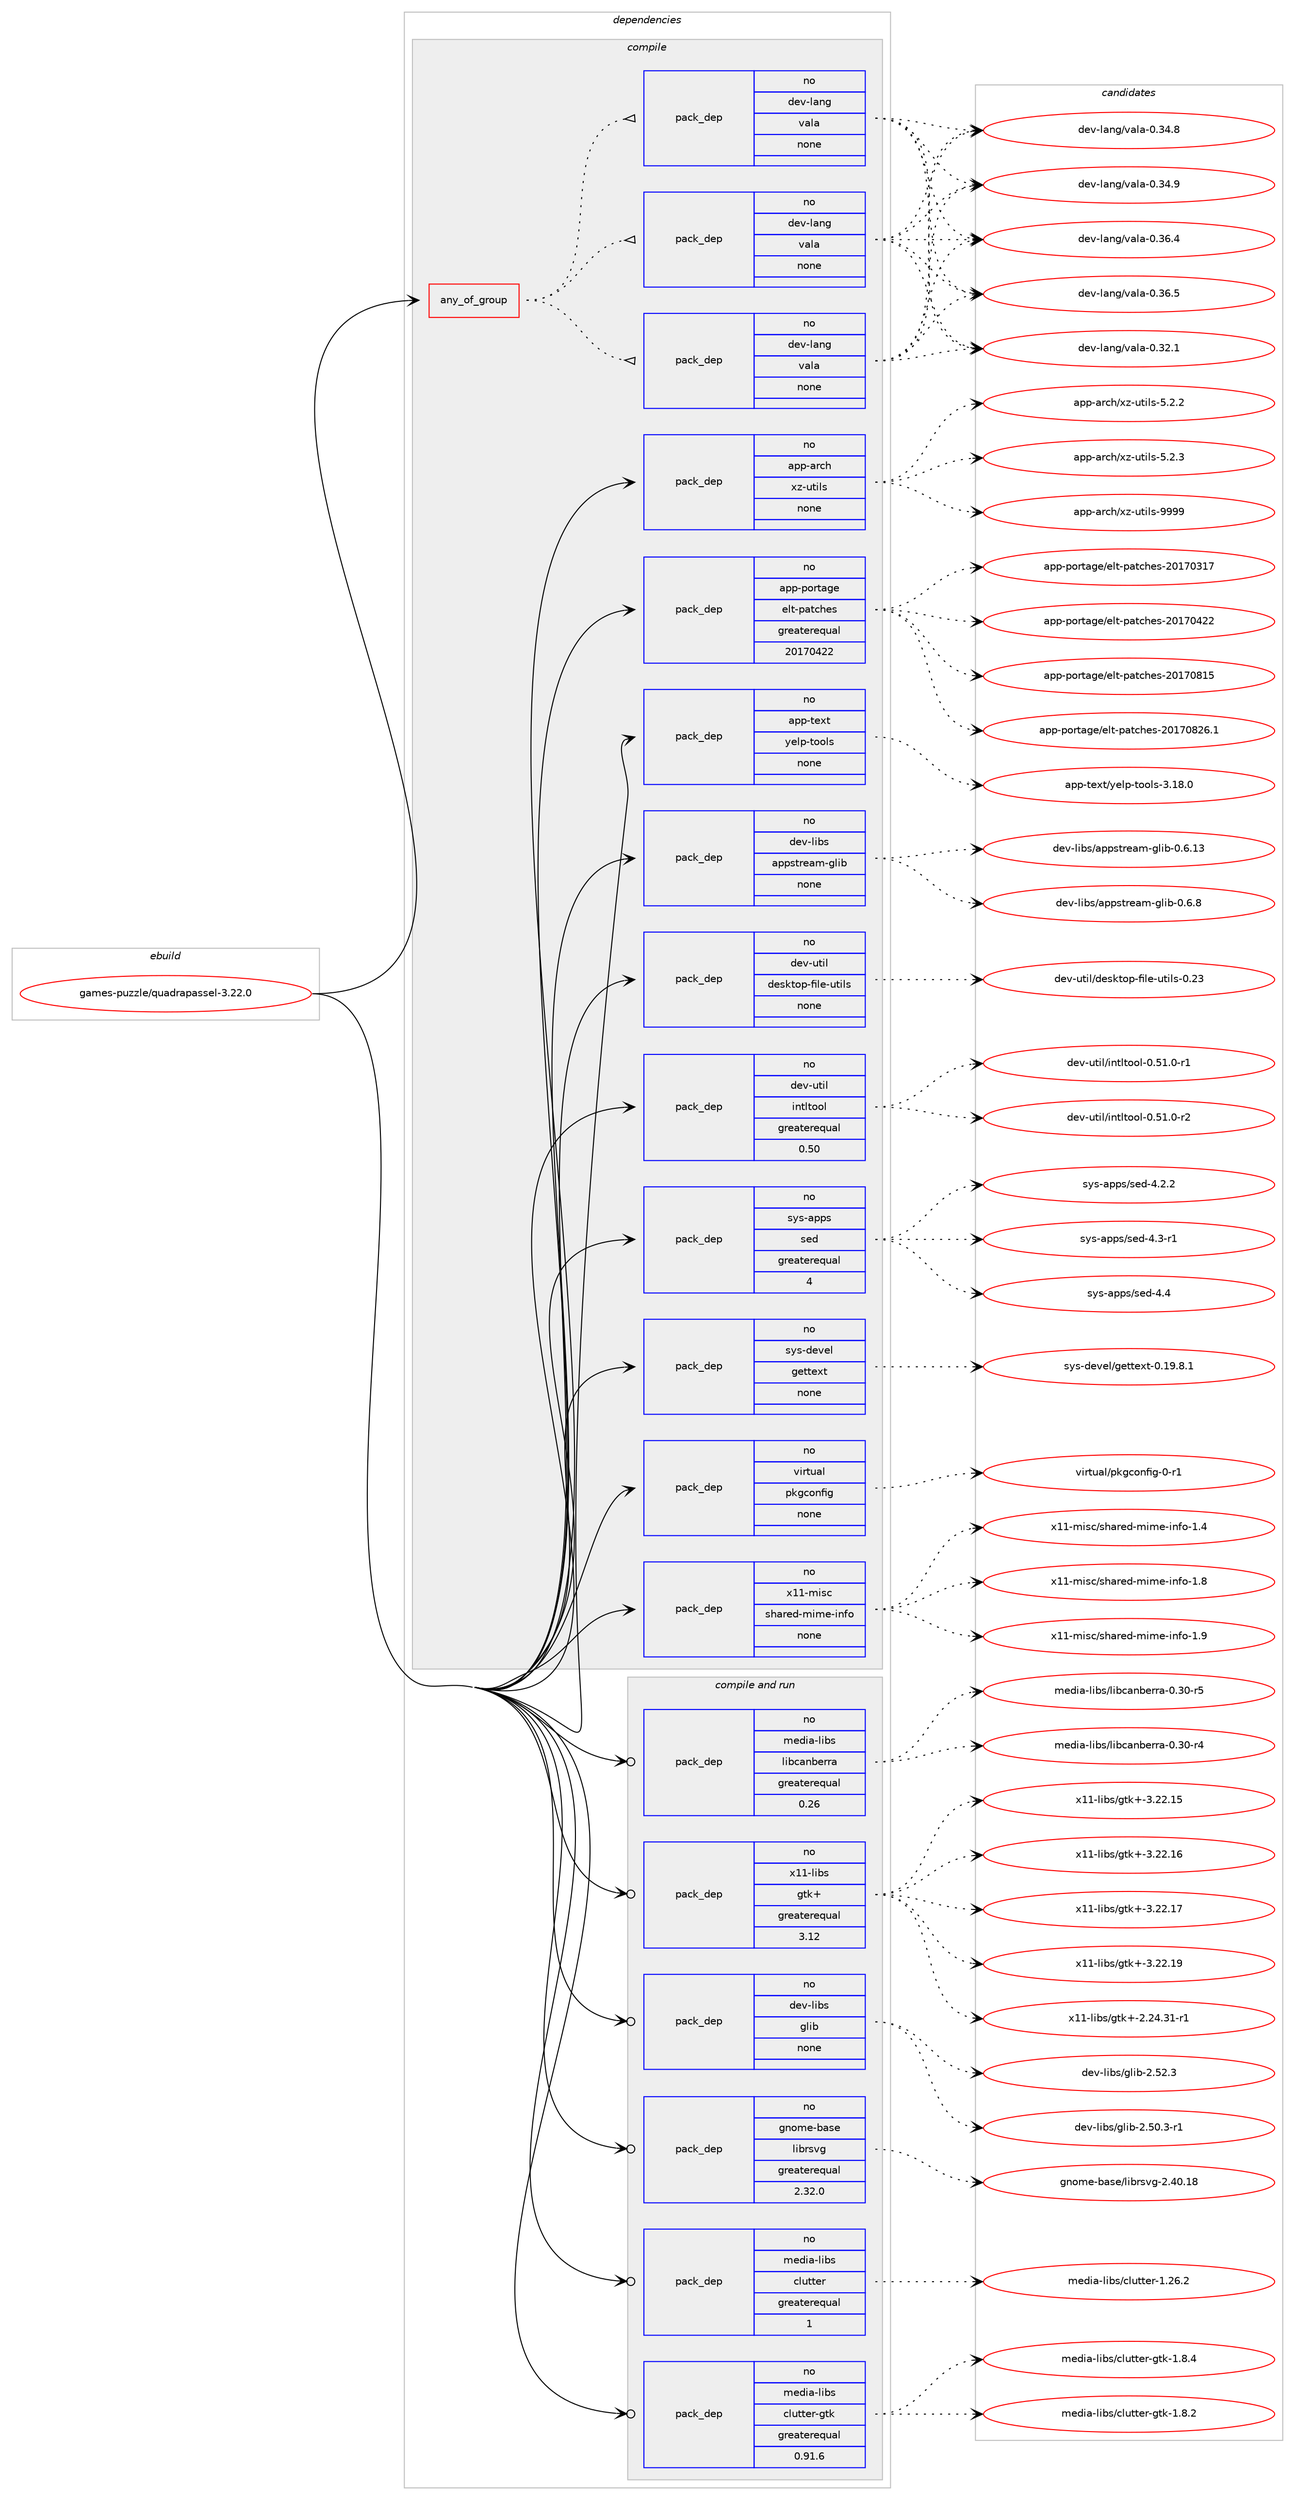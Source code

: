 digraph prolog {

# *************
# Graph options
# *************

newrank=true;
concentrate=true;
compound=true;
graph [rankdir=LR,fontname=Helvetica,fontsize=10,ranksep=1.5];#, ranksep=2.5, nodesep=0.2];
edge  [arrowhead=vee];
node  [fontname=Helvetica,fontsize=10];

# **********
# The ebuild
# **********

subgraph cluster_leftcol {
color=gray;
rank=same;
label=<<i>ebuild</i>>;
id [label="games-puzzle/quadrapassel-3.22.0", color=red, width=4, href="../games-puzzle/quadrapassel-3.22.0.svg"];
}

# ****************
# The dependencies
# ****************

subgraph cluster_midcol {
color=gray;
label=<<i>dependencies</i>>;
subgraph cluster_compile {
fillcolor="#eeeeee";
style=filled;
label=<<i>compile</i>>;
subgraph any4660 {
dependency301616 [label=<<TABLE BORDER="0" CELLBORDER="1" CELLSPACING="0" CELLPADDING="4"><TR><TD CELLPADDING="10">any_of_group</TD></TR></TABLE>>, shape=none, color=red];subgraph pack216069 {
dependency301617 [label=<<TABLE BORDER="0" CELLBORDER="1" CELLSPACING="0" CELLPADDING="4" WIDTH="220"><TR><TD ROWSPAN="6" CELLPADDING="30">pack_dep</TD></TR><TR><TD WIDTH="110">no</TD></TR><TR><TD>dev-lang</TD></TR><TR><TD>vala</TD></TR><TR><TD>none</TD></TR><TR><TD></TD></TR></TABLE>>, shape=none, color=blue];
}
dependency301616:e -> dependency301617:w [weight=20,style="dotted",arrowhead="oinv"];
subgraph pack216070 {
dependency301618 [label=<<TABLE BORDER="0" CELLBORDER="1" CELLSPACING="0" CELLPADDING="4" WIDTH="220"><TR><TD ROWSPAN="6" CELLPADDING="30">pack_dep</TD></TR><TR><TD WIDTH="110">no</TD></TR><TR><TD>dev-lang</TD></TR><TR><TD>vala</TD></TR><TR><TD>none</TD></TR><TR><TD></TD></TR></TABLE>>, shape=none, color=blue];
}
dependency301616:e -> dependency301618:w [weight=20,style="dotted",arrowhead="oinv"];
subgraph pack216071 {
dependency301619 [label=<<TABLE BORDER="0" CELLBORDER="1" CELLSPACING="0" CELLPADDING="4" WIDTH="220"><TR><TD ROWSPAN="6" CELLPADDING="30">pack_dep</TD></TR><TR><TD WIDTH="110">no</TD></TR><TR><TD>dev-lang</TD></TR><TR><TD>vala</TD></TR><TR><TD>none</TD></TR><TR><TD></TD></TR></TABLE>>, shape=none, color=blue];
}
dependency301616:e -> dependency301619:w [weight=20,style="dotted",arrowhead="oinv"];
}
id:e -> dependency301616:w [weight=20,style="solid",arrowhead="vee"];
subgraph pack216072 {
dependency301620 [label=<<TABLE BORDER="0" CELLBORDER="1" CELLSPACING="0" CELLPADDING="4" WIDTH="220"><TR><TD ROWSPAN="6" CELLPADDING="30">pack_dep</TD></TR><TR><TD WIDTH="110">no</TD></TR><TR><TD>app-arch</TD></TR><TR><TD>xz-utils</TD></TR><TR><TD>none</TD></TR><TR><TD></TD></TR></TABLE>>, shape=none, color=blue];
}
id:e -> dependency301620:w [weight=20,style="solid",arrowhead="vee"];
subgraph pack216073 {
dependency301621 [label=<<TABLE BORDER="0" CELLBORDER="1" CELLSPACING="0" CELLPADDING="4" WIDTH="220"><TR><TD ROWSPAN="6" CELLPADDING="30">pack_dep</TD></TR><TR><TD WIDTH="110">no</TD></TR><TR><TD>app-portage</TD></TR><TR><TD>elt-patches</TD></TR><TR><TD>greaterequal</TD></TR><TR><TD>20170422</TD></TR></TABLE>>, shape=none, color=blue];
}
id:e -> dependency301621:w [weight=20,style="solid",arrowhead="vee"];
subgraph pack216074 {
dependency301622 [label=<<TABLE BORDER="0" CELLBORDER="1" CELLSPACING="0" CELLPADDING="4" WIDTH="220"><TR><TD ROWSPAN="6" CELLPADDING="30">pack_dep</TD></TR><TR><TD WIDTH="110">no</TD></TR><TR><TD>app-text</TD></TR><TR><TD>yelp-tools</TD></TR><TR><TD>none</TD></TR><TR><TD></TD></TR></TABLE>>, shape=none, color=blue];
}
id:e -> dependency301622:w [weight=20,style="solid",arrowhead="vee"];
subgraph pack216075 {
dependency301623 [label=<<TABLE BORDER="0" CELLBORDER="1" CELLSPACING="0" CELLPADDING="4" WIDTH="220"><TR><TD ROWSPAN="6" CELLPADDING="30">pack_dep</TD></TR><TR><TD WIDTH="110">no</TD></TR><TR><TD>dev-libs</TD></TR><TR><TD>appstream-glib</TD></TR><TR><TD>none</TD></TR><TR><TD></TD></TR></TABLE>>, shape=none, color=blue];
}
id:e -> dependency301623:w [weight=20,style="solid",arrowhead="vee"];
subgraph pack216076 {
dependency301624 [label=<<TABLE BORDER="0" CELLBORDER="1" CELLSPACING="0" CELLPADDING="4" WIDTH="220"><TR><TD ROWSPAN="6" CELLPADDING="30">pack_dep</TD></TR><TR><TD WIDTH="110">no</TD></TR><TR><TD>dev-util</TD></TR><TR><TD>desktop-file-utils</TD></TR><TR><TD>none</TD></TR><TR><TD></TD></TR></TABLE>>, shape=none, color=blue];
}
id:e -> dependency301624:w [weight=20,style="solid",arrowhead="vee"];
subgraph pack216077 {
dependency301625 [label=<<TABLE BORDER="0" CELLBORDER="1" CELLSPACING="0" CELLPADDING="4" WIDTH="220"><TR><TD ROWSPAN="6" CELLPADDING="30">pack_dep</TD></TR><TR><TD WIDTH="110">no</TD></TR><TR><TD>dev-util</TD></TR><TR><TD>intltool</TD></TR><TR><TD>greaterequal</TD></TR><TR><TD>0.50</TD></TR></TABLE>>, shape=none, color=blue];
}
id:e -> dependency301625:w [weight=20,style="solid",arrowhead="vee"];
subgraph pack216078 {
dependency301626 [label=<<TABLE BORDER="0" CELLBORDER="1" CELLSPACING="0" CELLPADDING="4" WIDTH="220"><TR><TD ROWSPAN="6" CELLPADDING="30">pack_dep</TD></TR><TR><TD WIDTH="110">no</TD></TR><TR><TD>sys-apps</TD></TR><TR><TD>sed</TD></TR><TR><TD>greaterequal</TD></TR><TR><TD>4</TD></TR></TABLE>>, shape=none, color=blue];
}
id:e -> dependency301626:w [weight=20,style="solid",arrowhead="vee"];
subgraph pack216079 {
dependency301627 [label=<<TABLE BORDER="0" CELLBORDER="1" CELLSPACING="0" CELLPADDING="4" WIDTH="220"><TR><TD ROWSPAN="6" CELLPADDING="30">pack_dep</TD></TR><TR><TD WIDTH="110">no</TD></TR><TR><TD>sys-devel</TD></TR><TR><TD>gettext</TD></TR><TR><TD>none</TD></TR><TR><TD></TD></TR></TABLE>>, shape=none, color=blue];
}
id:e -> dependency301627:w [weight=20,style="solid",arrowhead="vee"];
subgraph pack216080 {
dependency301628 [label=<<TABLE BORDER="0" CELLBORDER="1" CELLSPACING="0" CELLPADDING="4" WIDTH="220"><TR><TD ROWSPAN="6" CELLPADDING="30">pack_dep</TD></TR><TR><TD WIDTH="110">no</TD></TR><TR><TD>virtual</TD></TR><TR><TD>pkgconfig</TD></TR><TR><TD>none</TD></TR><TR><TD></TD></TR></TABLE>>, shape=none, color=blue];
}
id:e -> dependency301628:w [weight=20,style="solid",arrowhead="vee"];
subgraph pack216081 {
dependency301629 [label=<<TABLE BORDER="0" CELLBORDER="1" CELLSPACING="0" CELLPADDING="4" WIDTH="220"><TR><TD ROWSPAN="6" CELLPADDING="30">pack_dep</TD></TR><TR><TD WIDTH="110">no</TD></TR><TR><TD>x11-misc</TD></TR><TR><TD>shared-mime-info</TD></TR><TR><TD>none</TD></TR><TR><TD></TD></TR></TABLE>>, shape=none, color=blue];
}
id:e -> dependency301629:w [weight=20,style="solid",arrowhead="vee"];
}
subgraph cluster_compileandrun {
fillcolor="#eeeeee";
style=filled;
label=<<i>compile and run</i>>;
subgraph pack216082 {
dependency301630 [label=<<TABLE BORDER="0" CELLBORDER="1" CELLSPACING="0" CELLPADDING="4" WIDTH="220"><TR><TD ROWSPAN="6" CELLPADDING="30">pack_dep</TD></TR><TR><TD WIDTH="110">no</TD></TR><TR><TD>dev-libs</TD></TR><TR><TD>glib</TD></TR><TR><TD>none</TD></TR><TR><TD></TD></TR></TABLE>>, shape=none, color=blue];
}
id:e -> dependency301630:w [weight=20,style="solid",arrowhead="odotvee"];
subgraph pack216083 {
dependency301631 [label=<<TABLE BORDER="0" CELLBORDER="1" CELLSPACING="0" CELLPADDING="4" WIDTH="220"><TR><TD ROWSPAN="6" CELLPADDING="30">pack_dep</TD></TR><TR><TD WIDTH="110">no</TD></TR><TR><TD>gnome-base</TD></TR><TR><TD>librsvg</TD></TR><TR><TD>greaterequal</TD></TR><TR><TD>2.32.0</TD></TR></TABLE>>, shape=none, color=blue];
}
id:e -> dependency301631:w [weight=20,style="solid",arrowhead="odotvee"];
subgraph pack216084 {
dependency301632 [label=<<TABLE BORDER="0" CELLBORDER="1" CELLSPACING="0" CELLPADDING="4" WIDTH="220"><TR><TD ROWSPAN="6" CELLPADDING="30">pack_dep</TD></TR><TR><TD WIDTH="110">no</TD></TR><TR><TD>media-libs</TD></TR><TR><TD>clutter</TD></TR><TR><TD>greaterequal</TD></TR><TR><TD>1</TD></TR></TABLE>>, shape=none, color=blue];
}
id:e -> dependency301632:w [weight=20,style="solid",arrowhead="odotvee"];
subgraph pack216085 {
dependency301633 [label=<<TABLE BORDER="0" CELLBORDER="1" CELLSPACING="0" CELLPADDING="4" WIDTH="220"><TR><TD ROWSPAN="6" CELLPADDING="30">pack_dep</TD></TR><TR><TD WIDTH="110">no</TD></TR><TR><TD>media-libs</TD></TR><TR><TD>clutter-gtk</TD></TR><TR><TD>greaterequal</TD></TR><TR><TD>0.91.6</TD></TR></TABLE>>, shape=none, color=blue];
}
id:e -> dependency301633:w [weight=20,style="solid",arrowhead="odotvee"];
subgraph pack216086 {
dependency301634 [label=<<TABLE BORDER="0" CELLBORDER="1" CELLSPACING="0" CELLPADDING="4" WIDTH="220"><TR><TD ROWSPAN="6" CELLPADDING="30">pack_dep</TD></TR><TR><TD WIDTH="110">no</TD></TR><TR><TD>media-libs</TD></TR><TR><TD>libcanberra</TD></TR><TR><TD>greaterequal</TD></TR><TR><TD>0.26</TD></TR></TABLE>>, shape=none, color=blue];
}
id:e -> dependency301634:w [weight=20,style="solid",arrowhead="odotvee"];
subgraph pack216087 {
dependency301635 [label=<<TABLE BORDER="0" CELLBORDER="1" CELLSPACING="0" CELLPADDING="4" WIDTH="220"><TR><TD ROWSPAN="6" CELLPADDING="30">pack_dep</TD></TR><TR><TD WIDTH="110">no</TD></TR><TR><TD>x11-libs</TD></TR><TR><TD>gtk+</TD></TR><TR><TD>greaterequal</TD></TR><TR><TD>3.12</TD></TR></TABLE>>, shape=none, color=blue];
}
id:e -> dependency301635:w [weight=20,style="solid",arrowhead="odotvee"];
}
subgraph cluster_run {
fillcolor="#eeeeee";
style=filled;
label=<<i>run</i>>;
}
}

# **************
# The candidates
# **************

subgraph cluster_choices {
rank=same;
color=gray;
label=<<i>candidates</i>>;

subgraph choice216069 {
color=black;
nodesep=1;
choice100101118451089711010347118971089745484651504649 [label="dev-lang/vala-0.32.1", color=red, width=4,href="../dev-lang/vala-0.32.1.svg"];
choice100101118451089711010347118971089745484651524656 [label="dev-lang/vala-0.34.8", color=red, width=4,href="../dev-lang/vala-0.34.8.svg"];
choice100101118451089711010347118971089745484651524657 [label="dev-lang/vala-0.34.9", color=red, width=4,href="../dev-lang/vala-0.34.9.svg"];
choice100101118451089711010347118971089745484651544652 [label="dev-lang/vala-0.36.4", color=red, width=4,href="../dev-lang/vala-0.36.4.svg"];
choice100101118451089711010347118971089745484651544653 [label="dev-lang/vala-0.36.5", color=red, width=4,href="../dev-lang/vala-0.36.5.svg"];
dependency301617:e -> choice100101118451089711010347118971089745484651504649:w [style=dotted,weight="100"];
dependency301617:e -> choice100101118451089711010347118971089745484651524656:w [style=dotted,weight="100"];
dependency301617:e -> choice100101118451089711010347118971089745484651524657:w [style=dotted,weight="100"];
dependency301617:e -> choice100101118451089711010347118971089745484651544652:w [style=dotted,weight="100"];
dependency301617:e -> choice100101118451089711010347118971089745484651544653:w [style=dotted,weight="100"];
}
subgraph choice216070 {
color=black;
nodesep=1;
choice100101118451089711010347118971089745484651504649 [label="dev-lang/vala-0.32.1", color=red, width=4,href="../dev-lang/vala-0.32.1.svg"];
choice100101118451089711010347118971089745484651524656 [label="dev-lang/vala-0.34.8", color=red, width=4,href="../dev-lang/vala-0.34.8.svg"];
choice100101118451089711010347118971089745484651524657 [label="dev-lang/vala-0.34.9", color=red, width=4,href="../dev-lang/vala-0.34.9.svg"];
choice100101118451089711010347118971089745484651544652 [label="dev-lang/vala-0.36.4", color=red, width=4,href="../dev-lang/vala-0.36.4.svg"];
choice100101118451089711010347118971089745484651544653 [label="dev-lang/vala-0.36.5", color=red, width=4,href="../dev-lang/vala-0.36.5.svg"];
dependency301618:e -> choice100101118451089711010347118971089745484651504649:w [style=dotted,weight="100"];
dependency301618:e -> choice100101118451089711010347118971089745484651524656:w [style=dotted,weight="100"];
dependency301618:e -> choice100101118451089711010347118971089745484651524657:w [style=dotted,weight="100"];
dependency301618:e -> choice100101118451089711010347118971089745484651544652:w [style=dotted,weight="100"];
dependency301618:e -> choice100101118451089711010347118971089745484651544653:w [style=dotted,weight="100"];
}
subgraph choice216071 {
color=black;
nodesep=1;
choice100101118451089711010347118971089745484651504649 [label="dev-lang/vala-0.32.1", color=red, width=4,href="../dev-lang/vala-0.32.1.svg"];
choice100101118451089711010347118971089745484651524656 [label="dev-lang/vala-0.34.8", color=red, width=4,href="../dev-lang/vala-0.34.8.svg"];
choice100101118451089711010347118971089745484651524657 [label="dev-lang/vala-0.34.9", color=red, width=4,href="../dev-lang/vala-0.34.9.svg"];
choice100101118451089711010347118971089745484651544652 [label="dev-lang/vala-0.36.4", color=red, width=4,href="../dev-lang/vala-0.36.4.svg"];
choice100101118451089711010347118971089745484651544653 [label="dev-lang/vala-0.36.5", color=red, width=4,href="../dev-lang/vala-0.36.5.svg"];
dependency301619:e -> choice100101118451089711010347118971089745484651504649:w [style=dotted,weight="100"];
dependency301619:e -> choice100101118451089711010347118971089745484651524656:w [style=dotted,weight="100"];
dependency301619:e -> choice100101118451089711010347118971089745484651524657:w [style=dotted,weight="100"];
dependency301619:e -> choice100101118451089711010347118971089745484651544652:w [style=dotted,weight="100"];
dependency301619:e -> choice100101118451089711010347118971089745484651544653:w [style=dotted,weight="100"];
}
subgraph choice216072 {
color=black;
nodesep=1;
choice971121124597114991044712012245117116105108115455346504650 [label="app-arch/xz-utils-5.2.2", color=red, width=4,href="../app-arch/xz-utils-5.2.2.svg"];
choice971121124597114991044712012245117116105108115455346504651 [label="app-arch/xz-utils-5.2.3", color=red, width=4,href="../app-arch/xz-utils-5.2.3.svg"];
choice9711211245971149910447120122451171161051081154557575757 [label="app-arch/xz-utils-9999", color=red, width=4,href="../app-arch/xz-utils-9999.svg"];
dependency301620:e -> choice971121124597114991044712012245117116105108115455346504650:w [style=dotted,weight="100"];
dependency301620:e -> choice971121124597114991044712012245117116105108115455346504651:w [style=dotted,weight="100"];
dependency301620:e -> choice9711211245971149910447120122451171161051081154557575757:w [style=dotted,weight="100"];
}
subgraph choice216073 {
color=black;
nodesep=1;
choice97112112451121111141169710310147101108116451129711699104101115455048495548514955 [label="app-portage/elt-patches-20170317", color=red, width=4,href="../app-portage/elt-patches-20170317.svg"];
choice97112112451121111141169710310147101108116451129711699104101115455048495548525050 [label="app-portage/elt-patches-20170422", color=red, width=4,href="../app-portage/elt-patches-20170422.svg"];
choice97112112451121111141169710310147101108116451129711699104101115455048495548564953 [label="app-portage/elt-patches-20170815", color=red, width=4,href="../app-portage/elt-patches-20170815.svg"];
choice971121124511211111411697103101471011081164511297116991041011154550484955485650544649 [label="app-portage/elt-patches-20170826.1", color=red, width=4,href="../app-portage/elt-patches-20170826.1.svg"];
dependency301621:e -> choice97112112451121111141169710310147101108116451129711699104101115455048495548514955:w [style=dotted,weight="100"];
dependency301621:e -> choice97112112451121111141169710310147101108116451129711699104101115455048495548525050:w [style=dotted,weight="100"];
dependency301621:e -> choice97112112451121111141169710310147101108116451129711699104101115455048495548564953:w [style=dotted,weight="100"];
dependency301621:e -> choice971121124511211111411697103101471011081164511297116991041011154550484955485650544649:w [style=dotted,weight="100"];
}
subgraph choice216074 {
color=black;
nodesep=1;
choice9711211245116101120116471211011081124511611111110811545514649564648 [label="app-text/yelp-tools-3.18.0", color=red, width=4,href="../app-text/yelp-tools-3.18.0.svg"];
dependency301622:e -> choice9711211245116101120116471211011081124511611111110811545514649564648:w [style=dotted,weight="100"];
}
subgraph choice216075 {
color=black;
nodesep=1;
choice1001011184510810598115479711211211511611410197109451031081059845484654464951 [label="dev-libs/appstream-glib-0.6.13", color=red, width=4,href="../dev-libs/appstream-glib-0.6.13.svg"];
choice10010111845108105981154797112112115116114101971094510310810598454846544656 [label="dev-libs/appstream-glib-0.6.8", color=red, width=4,href="../dev-libs/appstream-glib-0.6.8.svg"];
dependency301623:e -> choice1001011184510810598115479711211211511611410197109451031081059845484654464951:w [style=dotted,weight="100"];
dependency301623:e -> choice10010111845108105981154797112112115116114101971094510310810598454846544656:w [style=dotted,weight="100"];
}
subgraph choice216076 {
color=black;
nodesep=1;
choice100101118451171161051084710010111510711611111245102105108101451171161051081154548465051 [label="dev-util/desktop-file-utils-0.23", color=red, width=4,href="../dev-util/desktop-file-utils-0.23.svg"];
dependency301624:e -> choice100101118451171161051084710010111510711611111245102105108101451171161051081154548465051:w [style=dotted,weight="100"];
}
subgraph choice216077 {
color=black;
nodesep=1;
choice1001011184511711610510847105110116108116111111108454846534946484511449 [label="dev-util/intltool-0.51.0-r1", color=red, width=4,href="../dev-util/intltool-0.51.0-r1.svg"];
choice1001011184511711610510847105110116108116111111108454846534946484511450 [label="dev-util/intltool-0.51.0-r2", color=red, width=4,href="../dev-util/intltool-0.51.0-r2.svg"];
dependency301625:e -> choice1001011184511711610510847105110116108116111111108454846534946484511449:w [style=dotted,weight="100"];
dependency301625:e -> choice1001011184511711610510847105110116108116111111108454846534946484511450:w [style=dotted,weight="100"];
}
subgraph choice216078 {
color=black;
nodesep=1;
choice115121115459711211211547115101100455246504650 [label="sys-apps/sed-4.2.2", color=red, width=4,href="../sys-apps/sed-4.2.2.svg"];
choice115121115459711211211547115101100455246514511449 [label="sys-apps/sed-4.3-r1", color=red, width=4,href="../sys-apps/sed-4.3-r1.svg"];
choice11512111545971121121154711510110045524652 [label="sys-apps/sed-4.4", color=red, width=4,href="../sys-apps/sed-4.4.svg"];
dependency301626:e -> choice115121115459711211211547115101100455246504650:w [style=dotted,weight="100"];
dependency301626:e -> choice115121115459711211211547115101100455246514511449:w [style=dotted,weight="100"];
dependency301626:e -> choice11512111545971121121154711510110045524652:w [style=dotted,weight="100"];
}
subgraph choice216079 {
color=black;
nodesep=1;
choice1151211154510010111810110847103101116116101120116454846495746564649 [label="sys-devel/gettext-0.19.8.1", color=red, width=4,href="../sys-devel/gettext-0.19.8.1.svg"];
dependency301627:e -> choice1151211154510010111810110847103101116116101120116454846495746564649:w [style=dotted,weight="100"];
}
subgraph choice216080 {
color=black;
nodesep=1;
choice11810511411611797108471121071039911111010210510345484511449 [label="virtual/pkgconfig-0-r1", color=red, width=4,href="../virtual/pkgconfig-0-r1.svg"];
dependency301628:e -> choice11810511411611797108471121071039911111010210510345484511449:w [style=dotted,weight="100"];
}
subgraph choice216081 {
color=black;
nodesep=1;
choice120494945109105115994711510497114101100451091051091014510511010211145494652 [label="x11-misc/shared-mime-info-1.4", color=red, width=4,href="../x11-misc/shared-mime-info-1.4.svg"];
choice120494945109105115994711510497114101100451091051091014510511010211145494656 [label="x11-misc/shared-mime-info-1.8", color=red, width=4,href="../x11-misc/shared-mime-info-1.8.svg"];
choice120494945109105115994711510497114101100451091051091014510511010211145494657 [label="x11-misc/shared-mime-info-1.9", color=red, width=4,href="../x11-misc/shared-mime-info-1.9.svg"];
dependency301629:e -> choice120494945109105115994711510497114101100451091051091014510511010211145494652:w [style=dotted,weight="100"];
dependency301629:e -> choice120494945109105115994711510497114101100451091051091014510511010211145494656:w [style=dotted,weight="100"];
dependency301629:e -> choice120494945109105115994711510497114101100451091051091014510511010211145494657:w [style=dotted,weight="100"];
}
subgraph choice216082 {
color=black;
nodesep=1;
choice10010111845108105981154710310810598455046534846514511449 [label="dev-libs/glib-2.50.3-r1", color=red, width=4,href="../dev-libs/glib-2.50.3-r1.svg"];
choice1001011184510810598115471031081059845504653504651 [label="dev-libs/glib-2.52.3", color=red, width=4,href="../dev-libs/glib-2.52.3.svg"];
dependency301630:e -> choice10010111845108105981154710310810598455046534846514511449:w [style=dotted,weight="100"];
dependency301630:e -> choice1001011184510810598115471031081059845504653504651:w [style=dotted,weight="100"];
}
subgraph choice216083 {
color=black;
nodesep=1;
choice10311011110910145989711510147108105981141151181034550465248464956 [label="gnome-base/librsvg-2.40.18", color=red, width=4,href="../gnome-base/librsvg-2.40.18.svg"];
dependency301631:e -> choice10311011110910145989711510147108105981141151181034550465248464956:w [style=dotted,weight="100"];
}
subgraph choice216084 {
color=black;
nodesep=1;
choice109101100105974510810598115479910811711611610111445494650544650 [label="media-libs/clutter-1.26.2", color=red, width=4,href="../media-libs/clutter-1.26.2.svg"];
dependency301632:e -> choice109101100105974510810598115479910811711611610111445494650544650:w [style=dotted,weight="100"];
}
subgraph choice216085 {
color=black;
nodesep=1;
choice109101100105974510810598115479910811711611610111445103116107454946564650 [label="media-libs/clutter-gtk-1.8.2", color=red, width=4,href="../media-libs/clutter-gtk-1.8.2.svg"];
choice109101100105974510810598115479910811711611610111445103116107454946564652 [label="media-libs/clutter-gtk-1.8.4", color=red, width=4,href="../media-libs/clutter-gtk-1.8.4.svg"];
dependency301633:e -> choice109101100105974510810598115479910811711611610111445103116107454946564650:w [style=dotted,weight="100"];
dependency301633:e -> choice109101100105974510810598115479910811711611610111445103116107454946564652:w [style=dotted,weight="100"];
}
subgraph choice216086 {
color=black;
nodesep=1;
choice10910110010597451081059811547108105989997110981011141149745484651484511452 [label="media-libs/libcanberra-0.30-r4", color=red, width=4,href="../media-libs/libcanberra-0.30-r4.svg"];
choice10910110010597451081059811547108105989997110981011141149745484651484511453 [label="media-libs/libcanberra-0.30-r5", color=red, width=4,href="../media-libs/libcanberra-0.30-r5.svg"];
dependency301634:e -> choice10910110010597451081059811547108105989997110981011141149745484651484511452:w [style=dotted,weight="100"];
dependency301634:e -> choice10910110010597451081059811547108105989997110981011141149745484651484511453:w [style=dotted,weight="100"];
}
subgraph choice216087 {
color=black;
nodesep=1;
choice12049494510810598115471031161074345504650524651494511449 [label="x11-libs/gtk+-2.24.31-r1", color=red, width=4,href="../x11-libs/gtk+-2.24.31-r1.svg"];
choice1204949451081059811547103116107434551465050464953 [label="x11-libs/gtk+-3.22.15", color=red, width=4,href="../x11-libs/gtk+-3.22.15.svg"];
choice1204949451081059811547103116107434551465050464954 [label="x11-libs/gtk+-3.22.16", color=red, width=4,href="../x11-libs/gtk+-3.22.16.svg"];
choice1204949451081059811547103116107434551465050464955 [label="x11-libs/gtk+-3.22.17", color=red, width=4,href="../x11-libs/gtk+-3.22.17.svg"];
choice1204949451081059811547103116107434551465050464957 [label="x11-libs/gtk+-3.22.19", color=red, width=4,href="../x11-libs/gtk+-3.22.19.svg"];
dependency301635:e -> choice12049494510810598115471031161074345504650524651494511449:w [style=dotted,weight="100"];
dependency301635:e -> choice1204949451081059811547103116107434551465050464953:w [style=dotted,weight="100"];
dependency301635:e -> choice1204949451081059811547103116107434551465050464954:w [style=dotted,weight="100"];
dependency301635:e -> choice1204949451081059811547103116107434551465050464955:w [style=dotted,weight="100"];
dependency301635:e -> choice1204949451081059811547103116107434551465050464957:w [style=dotted,weight="100"];
}
}

}
